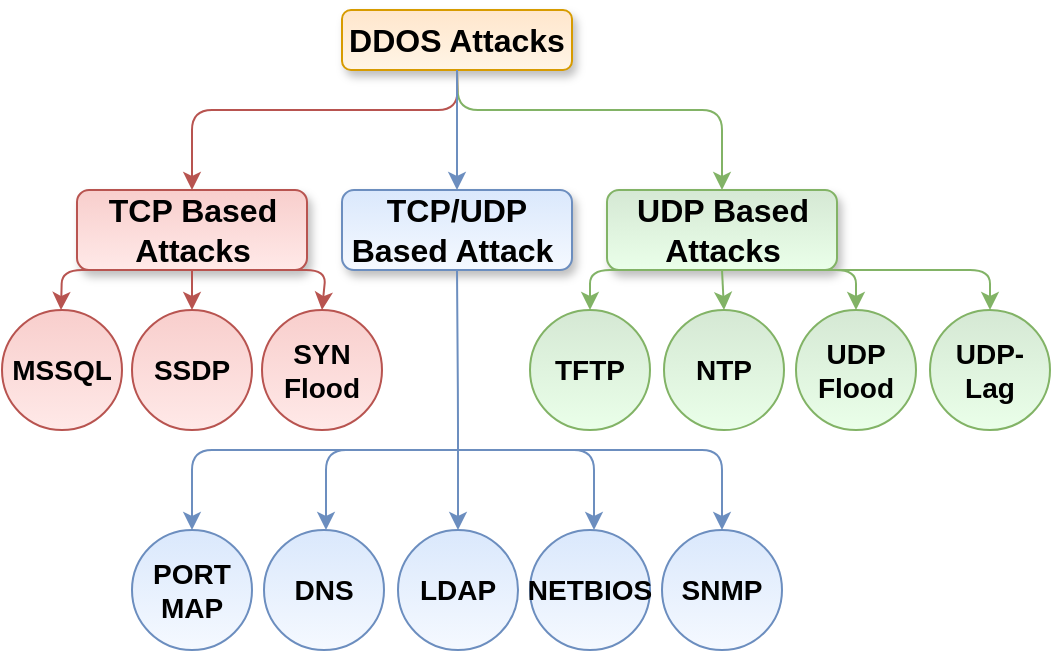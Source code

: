 <mxfile version="16.1.2" type="github">
  <diagram id="7lfphOHUjY3S9VdXCDPf" name="Page-1">
    <mxGraphModel dx="1350" dy="707" grid="1" gridSize="10" guides="1" tooltips="1" connect="1" arrows="1" fold="1" page="1" pageScale="1" pageWidth="850" pageHeight="1100" math="0" shadow="0">
      <root>
        <mxCell id="0" />
        <mxCell id="1" parent="0" />
        <mxCell id="yxyxZ8OIE2mSqDVHNegY-1" value="&lt;font style=&quot;font-size: 16px;&quot;&gt;&lt;b style=&quot;font-size: 16px;&quot;&gt;DDOS Attacks&lt;/b&gt;&lt;/font&gt;" style="rounded=1;whiteSpace=wrap;html=1;strokeColor=#d79b00;fillColor=#FFE6CC;gradientColor=#FFF5E6;shadow=1;fontSize=16;" parent="1" vertex="1">
          <mxGeometry x="368" y="60" width="115" height="30" as="geometry" />
        </mxCell>
        <mxCell id="yxyxZ8OIE2mSqDVHNegY-5" value="" style="endArrow=classic;html=1;exitX=0.5;exitY=1;exitDx=0;exitDy=0;fillColor=#f8cecc;strokeColor=#b85450;entryX=0.5;entryY=0;entryDx=0;entryDy=0;" parent="1" source="yxyxZ8OIE2mSqDVHNegY-1" edge="1" target="yxyxZ8OIE2mSqDVHNegY-9">
          <mxGeometry width="50" height="50" relative="1" as="geometry">
            <mxPoint x="250" y="130" as="sourcePoint" />
            <mxPoint x="175" y="150" as="targetPoint" />
            <Array as="points">
              <mxPoint x="426" y="110" />
              <mxPoint x="293" y="110" />
            </Array>
          </mxGeometry>
        </mxCell>
        <mxCell id="yxyxZ8OIE2mSqDVHNegY-6" value="" style="endArrow=classic;html=1;entryX=0.5;entryY=0;entryDx=0;entryDy=0;exitX=0.5;exitY=1;exitDx=0;exitDy=0;fillColor=#d5e8d4;strokeColor=#82b366;" parent="1" source="yxyxZ8OIE2mSqDVHNegY-1" target="yxyxZ8OIE2mSqDVHNegY-12" edge="1">
          <mxGeometry width="50" height="50" relative="1" as="geometry">
            <mxPoint x="805" y="130" as="sourcePoint" />
            <mxPoint x="660" y="150" as="targetPoint" />
            <Array as="points">
              <mxPoint x="426" y="110" />
              <mxPoint x="558" y="110" />
            </Array>
          </mxGeometry>
        </mxCell>
        <mxCell id="yxyxZ8OIE2mSqDVHNegY-7" value="" style="endArrow=classic;html=1;exitX=0.5;exitY=1;exitDx=0;exitDy=0;fillColor=#dae8fc;strokeColor=#6c8ebf;entryX=0.5;entryY=0;entryDx=0;entryDy=0;" parent="1" source="yxyxZ8OIE2mSqDVHNegY-1" edge="1" target="yxyxZ8OIE2mSqDVHNegY-10">
          <mxGeometry width="50" height="50" relative="1" as="geometry">
            <mxPoint x="400" y="390" as="sourcePoint" />
            <mxPoint x="425" y="210" as="targetPoint" />
          </mxGeometry>
        </mxCell>
        <mxCell id="yxyxZ8OIE2mSqDVHNegY-9" value="&lt;font style=&quot;font-size: 16px;&quot;&gt;&lt;b style=&quot;font-size: 16px;&quot;&gt;TCP Based Attacks&lt;/b&gt;&lt;/font&gt;" style="rounded=1;whiteSpace=wrap;html=1;fillColor=#f8cecc;strokeColor=#b85450;gradientColor=#FFE9E8;shadow=1;fontSize=16;" parent="1" vertex="1">
          <mxGeometry x="235.5" y="150" width="115" height="40" as="geometry" />
        </mxCell>
        <mxCell id="yxyxZ8OIE2mSqDVHNegY-10" value="&lt;span style=&quot;font-size: 16px;&quot;&gt;&lt;b style=&quot;font-size: 16px;&quot;&gt;TCP/UDP Based Attack&lt;span style=&quot;white-space: pre; font-size: 16px;&quot;&gt; &lt;/span&gt;&lt;/b&gt;&lt;/span&gt;" style="rounded=1;whiteSpace=wrap;html=1;fillColor=#dae8fc;strokeColor=#6c8ebf;gradientColor=#F5F9FF;shadow=1;fontSize=16;" parent="1" vertex="1">
          <mxGeometry x="368" y="150" width="115" height="40" as="geometry" />
        </mxCell>
        <mxCell id="yxyxZ8OIE2mSqDVHNegY-12" value="&lt;font style=&quot;font-size: 16px;&quot;&gt;&lt;b style=&quot;font-size: 16px;&quot;&gt;UDP Based Attacks&lt;/b&gt;&lt;/font&gt;" style="rounded=1;whiteSpace=wrap;html=1;fillColor=#d5e8d4;strokeColor=#82b366;gradientColor=#EAFFE9;shadow=1;fontSize=16;" parent="1" vertex="1">
          <mxGeometry x="500.5" y="150" width="115" height="40" as="geometry" />
        </mxCell>
        <mxCell id="sgGFVBHOqx3ju6_UvVyf-8" value="" style="endArrow=classic;html=1;fillColor=#f8cecc;strokeColor=#b85450;exitX=0.5;exitY=1;exitDx=0;exitDy=0;" parent="1" edge="1" source="yxyxZ8OIE2mSqDVHNegY-9">
          <mxGeometry width="50" height="50" relative="1" as="geometry">
            <mxPoint x="227.5" y="180" as="sourcePoint" />
            <mxPoint x="227.5" y="210" as="targetPoint" />
            <Array as="points">
              <mxPoint x="228" y="190" />
            </Array>
          </mxGeometry>
        </mxCell>
        <mxCell id="sgGFVBHOqx3ju6_UvVyf-10" value="" style="endArrow=classic;html=1;exitX=0.5;exitY=1;exitDx=0;exitDy=0;entryX=0.5;entryY=0;entryDx=0;entryDy=0;fillColor=#f8cecc;strokeColor=#b85450;" parent="1" source="yxyxZ8OIE2mSqDVHNegY-9" target="yxyxZ8OIE2mSqDVHNegY-28" edge="1">
          <mxGeometry width="50" height="50" relative="1" as="geometry">
            <mxPoint x="230" y="210" as="sourcePoint" />
            <mxPoint x="280" y="160" as="targetPoint" />
            <Array as="points">
              <mxPoint x="360" y="190" />
            </Array>
          </mxGeometry>
        </mxCell>
        <mxCell id="sgGFVBHOqx3ju6_UvVyf-14" value="" style="endArrow=classic;html=1;entryX=0.5;entryY=0;entryDx=0;entryDy=0;fillColor=#dae8fc;strokeColor=#6c8ebf;exitX=0.5;exitY=1;exitDx=0;exitDy=0;" parent="1" target="yxyxZ8OIE2mSqDVHNegY-25" edge="1" source="yxyxZ8OIE2mSqDVHNegY-10">
          <mxGeometry width="50" height="50" relative="1" as="geometry">
            <mxPoint x="426" y="190" as="sourcePoint" />
            <mxPoint x="520" y="390" as="targetPoint" />
            <Array as="points">
              <mxPoint x="426" y="260" />
            </Array>
          </mxGeometry>
        </mxCell>
        <mxCell id="sgGFVBHOqx3ju6_UvVyf-16" value="" style="endArrow=classic;html=1;entryX=0.5;entryY=0;entryDx=0;entryDy=0;fillColor=#dae8fc;strokeColor=#6c8ebf;" parent="1" target="yxyxZ8OIE2mSqDVHNegY-23" edge="1">
          <mxGeometry width="50" height="50" relative="1" as="geometry">
            <mxPoint x="430" y="280" as="sourcePoint" />
            <mxPoint x="520" y="390" as="targetPoint" />
            <Array as="points">
              <mxPoint x="420" y="280" />
              <mxPoint x="430" y="280" />
              <mxPoint x="558" y="280" />
            </Array>
          </mxGeometry>
        </mxCell>
        <mxCell id="sgGFVBHOqx3ju6_UvVyf-18" value="" style="endArrow=classic;html=1;exitX=0.5;exitY=1;exitDx=0;exitDy=0;entryX=0.5;entryY=0;entryDx=0;entryDy=0;fillColor=#d5e8d4;strokeColor=#82b366;" parent="1" source="yxyxZ8OIE2mSqDVHNegY-12" target="yxyxZ8OIE2mSqDVHNegY-19" edge="1">
          <mxGeometry width="50" height="50" relative="1" as="geometry">
            <mxPoint x="470" y="440" as="sourcePoint" />
            <mxPoint x="520" y="390" as="targetPoint" />
            <Array as="points" />
          </mxGeometry>
        </mxCell>
        <mxCell id="yxyxZ8OIE2mSqDVHNegY-28" value="&lt;b style=&quot;font-size: 14px;&quot;&gt;SYN Flood&lt;/b&gt;" style="ellipse;whiteSpace=wrap;html=1;aspect=fixed;fillColor=#f8cecc;strokeColor=#b85450;gradientColor=#FFE9E8;fontSize=14;" parent="1" vertex="1">
          <mxGeometry x="328" y="210" width="60" height="60" as="geometry" />
        </mxCell>
        <mxCell id="yxyxZ8OIE2mSqDVHNegY-29" value="&lt;b style=&quot;font-size: 14px;&quot;&gt;SSDP&lt;/b&gt;" style="ellipse;whiteSpace=wrap;html=1;aspect=fixed;fillColor=#f8cecc;strokeColor=#b85450;gradientColor=#FFE9E8;fontSize=14;" parent="1" vertex="1">
          <mxGeometry x="263" y="210" width="60" height="60" as="geometry" />
        </mxCell>
        <mxCell id="yxyxZ8OIE2mSqDVHNegY-30" value="&lt;b style=&quot;font-size: 14px;&quot;&gt;MSSQL&lt;/b&gt;" style="ellipse;whiteSpace=wrap;html=1;aspect=fixed;fillColor=#f8cecc;strokeColor=#b85450;gradientColor=#FFE9E8;fontSize=14;" parent="1" vertex="1">
          <mxGeometry x="198" y="210" width="60" height="60" as="geometry" />
        </mxCell>
        <mxCell id="yxyxZ8OIE2mSqDVHNegY-23" value="&lt;b style=&quot;font-size: 14px;&quot;&gt;SNMP&lt;/b&gt;" style="ellipse;whiteSpace=wrap;html=1;aspect=fixed;fillColor=#dae8fc;strokeColor=#6c8ebf;gradientColor=#F5F9FF;fontSize=14;" parent="1" vertex="1">
          <mxGeometry x="528" y="320" width="60" height="60" as="geometry" />
        </mxCell>
        <mxCell id="yxyxZ8OIE2mSqDVHNegY-24" value="&lt;b style=&quot;font-size: 14px;&quot;&gt;NETBIOS&lt;/b&gt;" style="ellipse;whiteSpace=wrap;html=1;aspect=fixed;fillColor=#dae8fc;strokeColor=#6c8ebf;gradientColor=#F5F9FF;fontSize=14;" parent="1" vertex="1">
          <mxGeometry x="462" y="320" width="60" height="60" as="geometry" />
        </mxCell>
        <mxCell id="yxyxZ8OIE2mSqDVHNegY-25" value="&lt;b style=&quot;font-size: 14px;&quot;&gt;LDAP&lt;/b&gt;" style="ellipse;whiteSpace=wrap;html=1;aspect=fixed;fillColor=#dae8fc;strokeColor=#6c8ebf;gradientColor=#F5F9FF;fontSize=14;" parent="1" vertex="1">
          <mxGeometry x="396" y="320" width="60" height="60" as="geometry" />
        </mxCell>
        <mxCell id="yxyxZ8OIE2mSqDVHNegY-26" value="&lt;b style=&quot;font-size: 14px;&quot;&gt;DNS&lt;/b&gt;" style="ellipse;whiteSpace=wrap;html=1;aspect=fixed;fillColor=#dae8fc;strokeColor=#6c8ebf;gradientColor=#F5F9FF;fontSize=14;" parent="1" vertex="1">
          <mxGeometry x="329" y="320" width="60" height="60" as="geometry" />
        </mxCell>
        <mxCell id="yxyxZ8OIE2mSqDVHNegY-27" value="&lt;b style=&quot;font-size: 14px&quot;&gt;PORT MAP&lt;/b&gt;" style="ellipse;whiteSpace=wrap;html=1;aspect=fixed;fillColor=#dae8fc;strokeColor=#6c8ebf;gradientColor=#F5F9FF;fontSize=14;" parent="1" vertex="1">
          <mxGeometry x="263" y="320" width="60" height="60" as="geometry" />
        </mxCell>
        <mxCell id="yxyxZ8OIE2mSqDVHNegY-13" value="&lt;b style=&quot;font-size: 14px;&quot;&gt;UDP-Lag&lt;/b&gt;" style="ellipse;whiteSpace=wrap;html=1;aspect=fixed;fillColor=#d5e8d4;strokeColor=#82b366;gradientColor=#EAFFE9;fontSize=14;" parent="1" vertex="1">
          <mxGeometry x="662" y="210" width="60" height="60" as="geometry" />
        </mxCell>
        <mxCell id="yxyxZ8OIE2mSqDVHNegY-18" value="&lt;b style=&quot;font-size: 14px;&quot;&gt;UDP Flood&lt;/b&gt;" style="ellipse;whiteSpace=wrap;html=1;aspect=fixed;fillColor=#d5e8d4;strokeColor=#82b366;gradientColor=#EAFFE9;fontSize=14;" parent="1" vertex="1">
          <mxGeometry x="595" y="210" width="60" height="60" as="geometry" />
        </mxCell>
        <mxCell id="yxyxZ8OIE2mSqDVHNegY-19" value="&lt;b style=&quot;font-size: 14px;&quot;&gt;NTP&lt;/b&gt;" style="ellipse;whiteSpace=wrap;html=1;aspect=fixed;fillColor=#d5e8d4;strokeColor=#82b366;gradientColor=#EAFFE9;fontSize=14;" parent="1" vertex="1">
          <mxGeometry x="529" y="210" width="60" height="60" as="geometry" />
        </mxCell>
        <mxCell id="yxyxZ8OIE2mSqDVHNegY-20" value="&lt;b style=&quot;font-size: 14px;&quot;&gt;TFTP&lt;/b&gt;" style="ellipse;whiteSpace=wrap;html=1;aspect=fixed;fillColor=#d5e8d4;strokeColor=#82b366;gradientColor=#EAFFE9;fontSize=14;" parent="1" vertex="1">
          <mxGeometry x="462" y="210" width="60" height="60" as="geometry" />
        </mxCell>
        <mxCell id="zdl2tsrKY3V7wCK35OVp-2" value="" style="endArrow=classic;html=1;entryX=0.5;entryY=0;entryDx=0;entryDy=0;fillColor=#dae8fc;strokeColor=#6c8ebf;" edge="1" parent="1">
          <mxGeometry width="50" height="50" relative="1" as="geometry">
            <mxPoint x="366" y="280" as="sourcePoint" />
            <mxPoint x="494" y="320" as="targetPoint" />
            <Array as="points">
              <mxPoint x="420" y="280" />
              <mxPoint x="494" y="280" />
            </Array>
          </mxGeometry>
        </mxCell>
        <mxCell id="zdl2tsrKY3V7wCK35OVp-4" value="" style="endArrow=classic;html=1;rounded=1;fontSize=14;entryX=0.5;entryY=0;entryDx=0;entryDy=0;fillColor=#dae8fc;strokeColor=#6c8ebf;" edge="1" parent="1" target="yxyxZ8OIE2mSqDVHNegY-27">
          <mxGeometry width="50" height="50" relative="1" as="geometry">
            <mxPoint x="430" y="280" as="sourcePoint" />
            <mxPoint x="368" y="260" as="targetPoint" />
            <Array as="points">
              <mxPoint x="293" y="280" />
            </Array>
          </mxGeometry>
        </mxCell>
        <mxCell id="zdl2tsrKY3V7wCK35OVp-5" value="" style="endArrow=classic;html=1;rounded=1;fontSize=14;entryX=0.5;entryY=0;entryDx=0;entryDy=0;fillColor=#dae8fc;strokeColor=#6c8ebf;" edge="1" parent="1">
          <mxGeometry width="50" height="50" relative="1" as="geometry">
            <mxPoint x="497" y="280" as="sourcePoint" />
            <mxPoint x="360" y="320" as="targetPoint" />
            <Array as="points">
              <mxPoint x="360" y="280" />
            </Array>
          </mxGeometry>
        </mxCell>
        <mxCell id="zdl2tsrKY3V7wCK35OVp-7" value="" style="endArrow=classic;html=1;exitX=0.5;exitY=1;exitDx=0;exitDy=0;entryX=0.5;entryY=0;entryDx=0;entryDy=0;fillColor=#f8cecc;strokeColor=#b85450;" edge="1" parent="1" source="yxyxZ8OIE2mSqDVHNegY-9" target="yxyxZ8OIE2mSqDVHNegY-29">
          <mxGeometry width="50" height="50" relative="1" as="geometry">
            <mxPoint x="303" y="200" as="sourcePoint" />
            <mxPoint x="368" y="220" as="targetPoint" />
            <Array as="points" />
          </mxGeometry>
        </mxCell>
        <mxCell id="zdl2tsrKY3V7wCK35OVp-8" value="" style="endArrow=classic;html=1;exitX=0.5;exitY=1;exitDx=0;exitDy=0;entryX=0.5;entryY=0;entryDx=0;entryDy=0;fillColor=#d5e8d4;strokeColor=#82b366;" edge="1" parent="1" source="yxyxZ8OIE2mSqDVHNegY-12" target="yxyxZ8OIE2mSqDVHNegY-20">
          <mxGeometry width="50" height="50" relative="1" as="geometry">
            <mxPoint x="568" y="200" as="sourcePoint" />
            <mxPoint x="569" y="220" as="targetPoint" />
            <Array as="points">
              <mxPoint x="492" y="190" />
            </Array>
          </mxGeometry>
        </mxCell>
        <mxCell id="zdl2tsrKY3V7wCK35OVp-9" value="" style="endArrow=classic;html=1;exitX=0.5;exitY=1;exitDx=0;exitDy=0;entryX=0.5;entryY=0;entryDx=0;entryDy=0;fillColor=#d5e8d4;strokeColor=#82b366;fontStyle=1" edge="1" parent="1" source="yxyxZ8OIE2mSqDVHNegY-12" target="yxyxZ8OIE2mSqDVHNegY-18">
          <mxGeometry width="50" height="50" relative="1" as="geometry">
            <mxPoint x="578" y="210" as="sourcePoint" />
            <mxPoint x="579" y="230" as="targetPoint" />
            <Array as="points">
              <mxPoint x="625" y="190" />
            </Array>
          </mxGeometry>
        </mxCell>
        <mxCell id="zdl2tsrKY3V7wCK35OVp-10" value="" style="endArrow=classic;html=1;entryX=0.5;entryY=0;entryDx=0;entryDy=0;fillColor=#d5e8d4;strokeColor=#82b366;" edge="1" parent="1" target="yxyxZ8OIE2mSqDVHNegY-13">
          <mxGeometry width="50" height="50" relative="1" as="geometry">
            <mxPoint x="560" y="190" as="sourcePoint" />
            <mxPoint x="589" y="240" as="targetPoint" />
            <Array as="points">
              <mxPoint x="692" y="190" />
            </Array>
          </mxGeometry>
        </mxCell>
      </root>
    </mxGraphModel>
  </diagram>
</mxfile>
